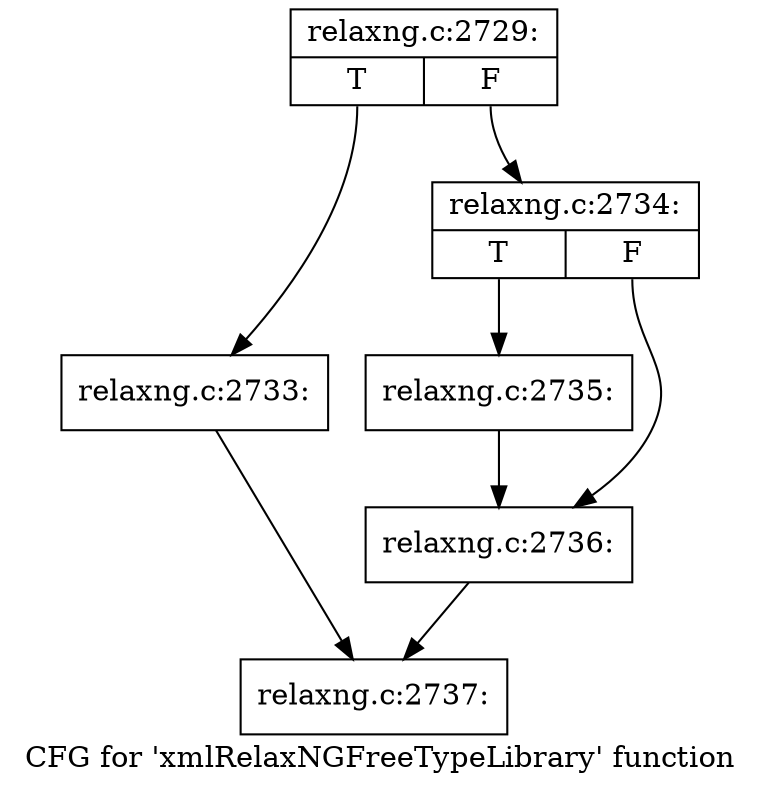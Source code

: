 digraph "CFG for 'xmlRelaxNGFreeTypeLibrary' function" {
	label="CFG for 'xmlRelaxNGFreeTypeLibrary' function";

	Node0x3b56ec0 [shape=record,label="{relaxng.c:2729:|{<s0>T|<s1>F}}"];
	Node0x3b56ec0:s0 -> Node0x3b571f0;
	Node0x3b56ec0:s1 -> Node0x3b57240;
	Node0x3b571f0 [shape=record,label="{relaxng.c:2733:}"];
	Node0x3b571f0 -> Node0x3b5e470;
	Node0x3b57240 [shape=record,label="{relaxng.c:2734:|{<s0>T|<s1>F}}"];
	Node0x3b57240:s0 -> Node0x3b5eef0;
	Node0x3b57240:s1 -> Node0x3b5ef40;
	Node0x3b5eef0 [shape=record,label="{relaxng.c:2735:}"];
	Node0x3b5eef0 -> Node0x3b5ef40;
	Node0x3b5ef40 [shape=record,label="{relaxng.c:2736:}"];
	Node0x3b5ef40 -> Node0x3b5e470;
	Node0x3b5e470 [shape=record,label="{relaxng.c:2737:}"];
}
